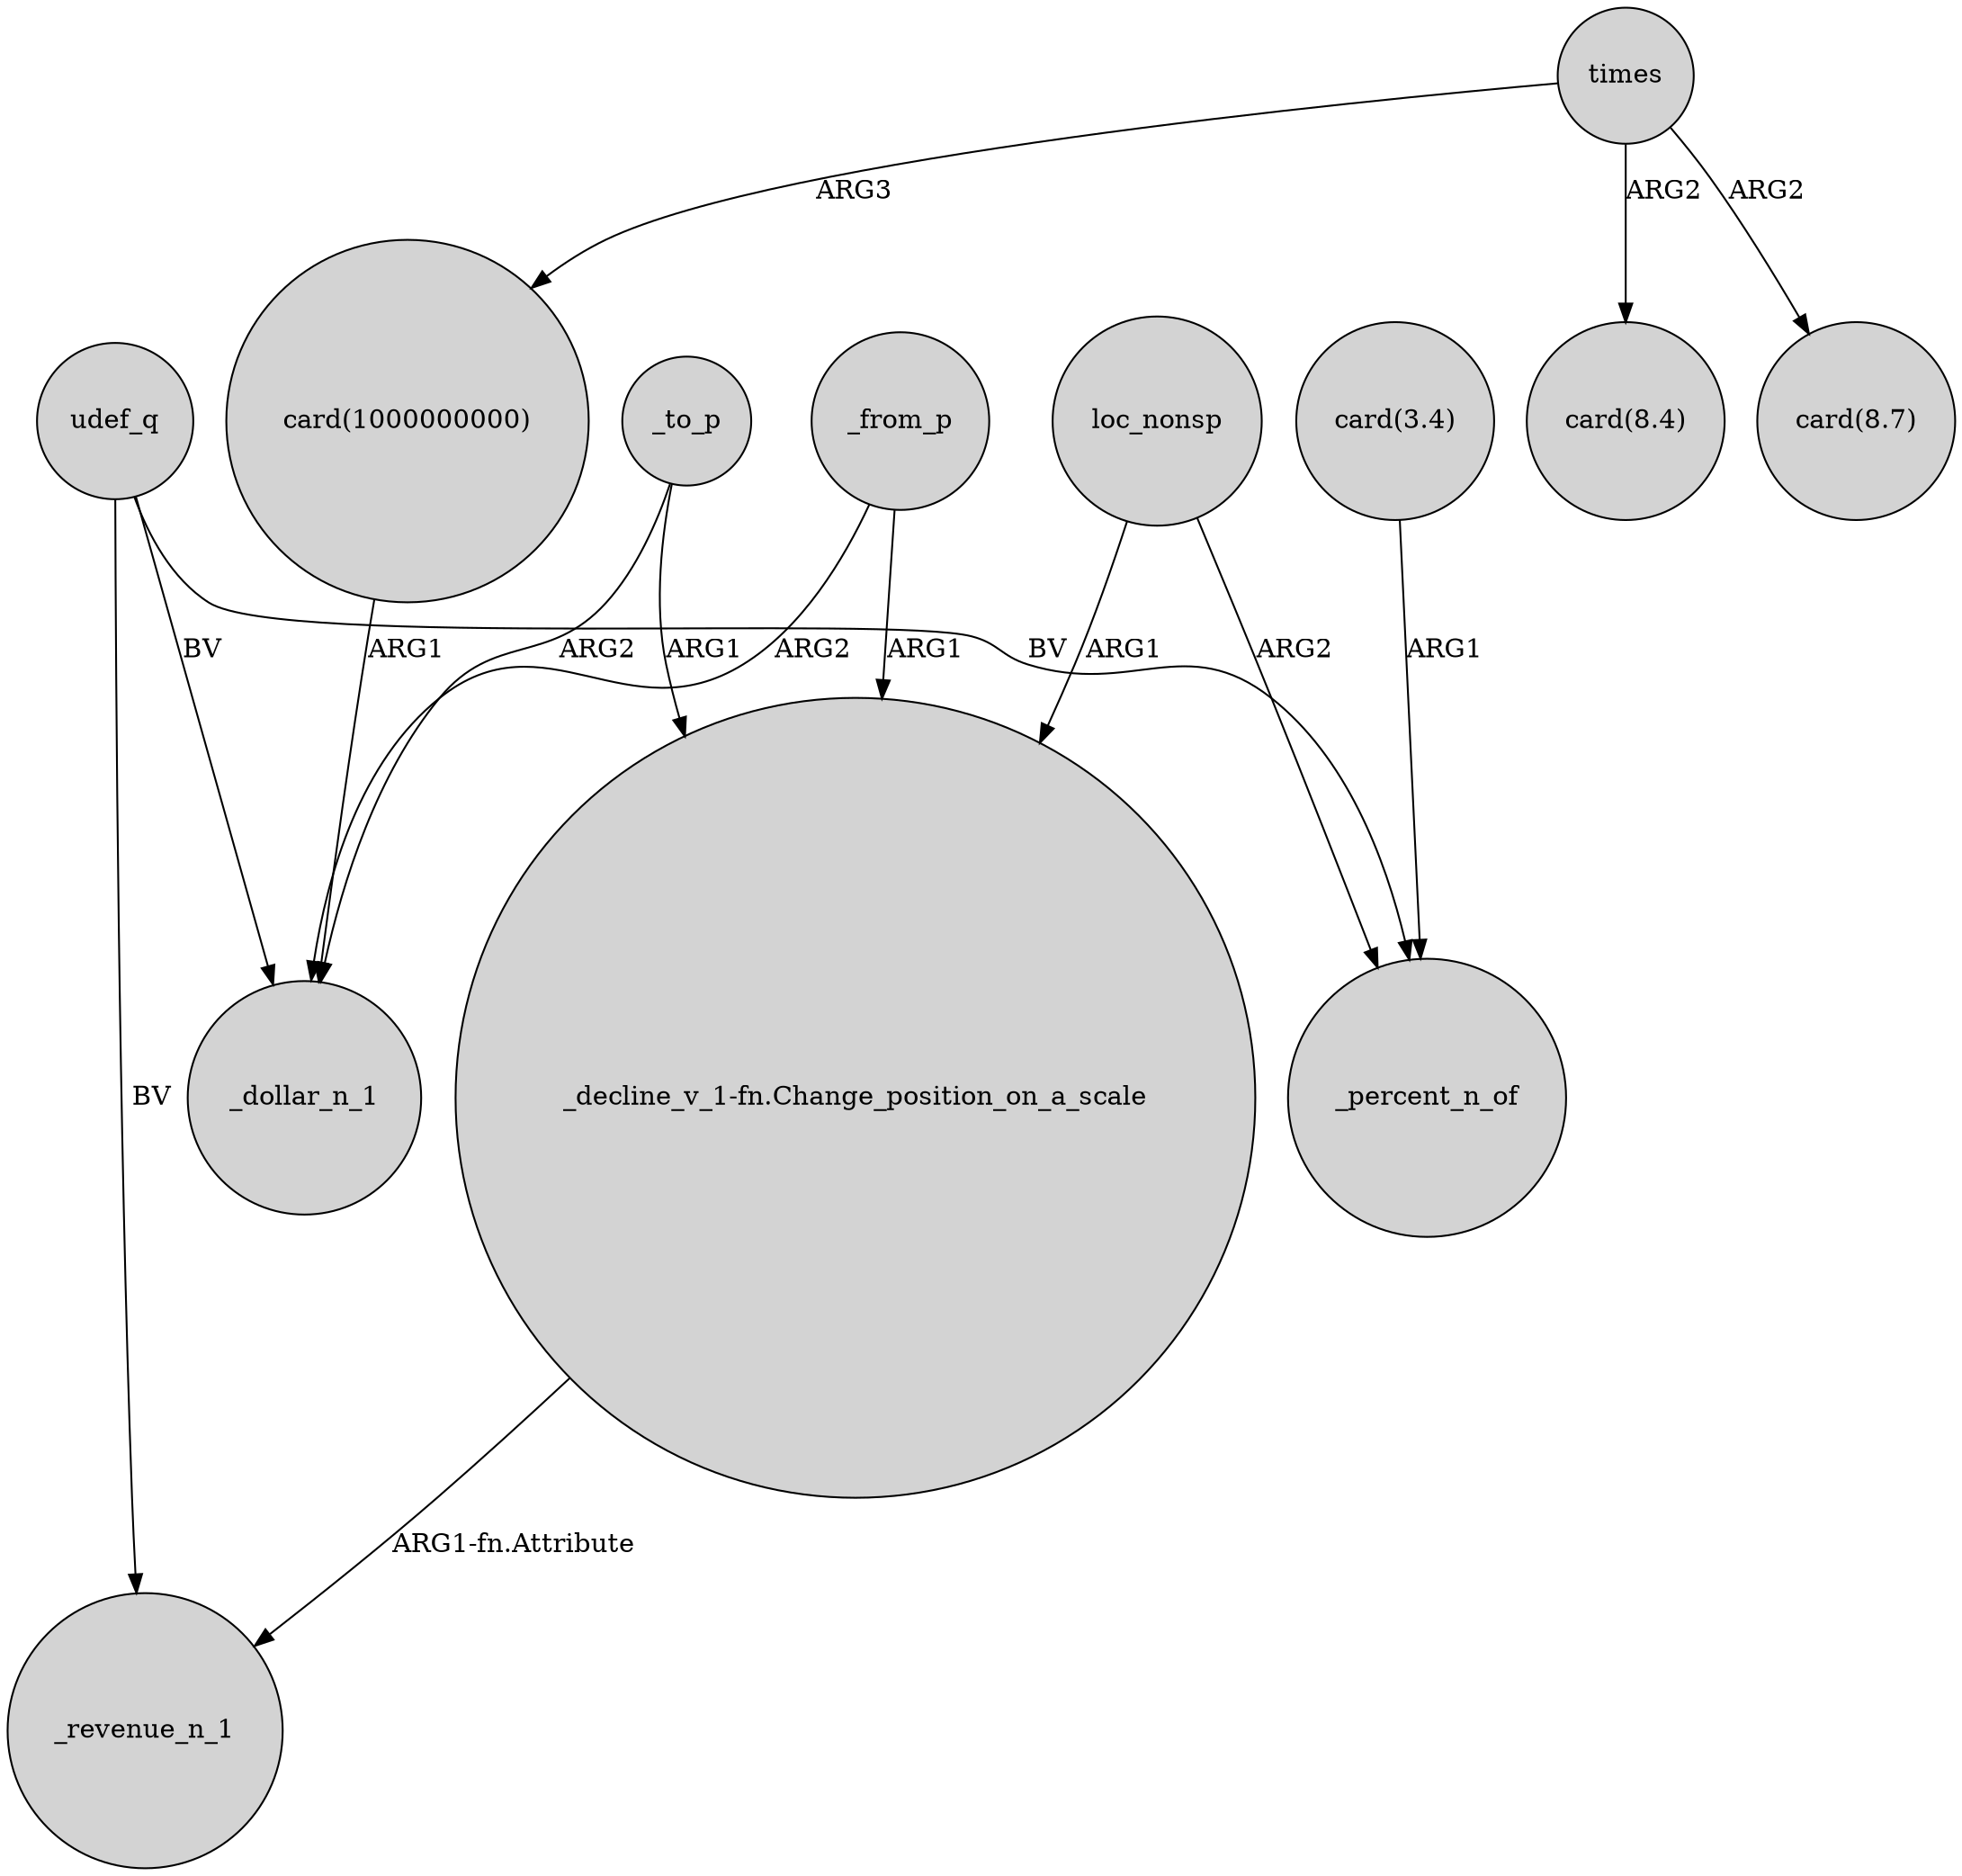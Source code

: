 digraph {
	node [shape=circle style=filled]
	"card(1000000000)" -> _dollar_n_1 [label=ARG1]
	udef_q -> _percent_n_of [label=BV]
	_to_p -> _dollar_n_1 [label=ARG2]
	times -> "card(1000000000)" [label=ARG3]
	udef_q -> _dollar_n_1 [label=BV]
	loc_nonsp -> "_decline_v_1-fn.Change_position_on_a_scale" [label=ARG1]
	_to_p -> "_decline_v_1-fn.Change_position_on_a_scale" [label=ARG1]
	udef_q -> _revenue_n_1 [label=BV]
	times -> "card(8.4)" [label=ARG2]
	_from_p -> "_decline_v_1-fn.Change_position_on_a_scale" [label=ARG1]
	"_decline_v_1-fn.Change_position_on_a_scale" -> _revenue_n_1 [label="ARG1-fn.Attribute"]
	_from_p -> _dollar_n_1 [label=ARG2]
	times -> "card(8.7)" [label=ARG2]
	loc_nonsp -> _percent_n_of [label=ARG2]
	"card(3.4)" -> _percent_n_of [label=ARG1]
}
